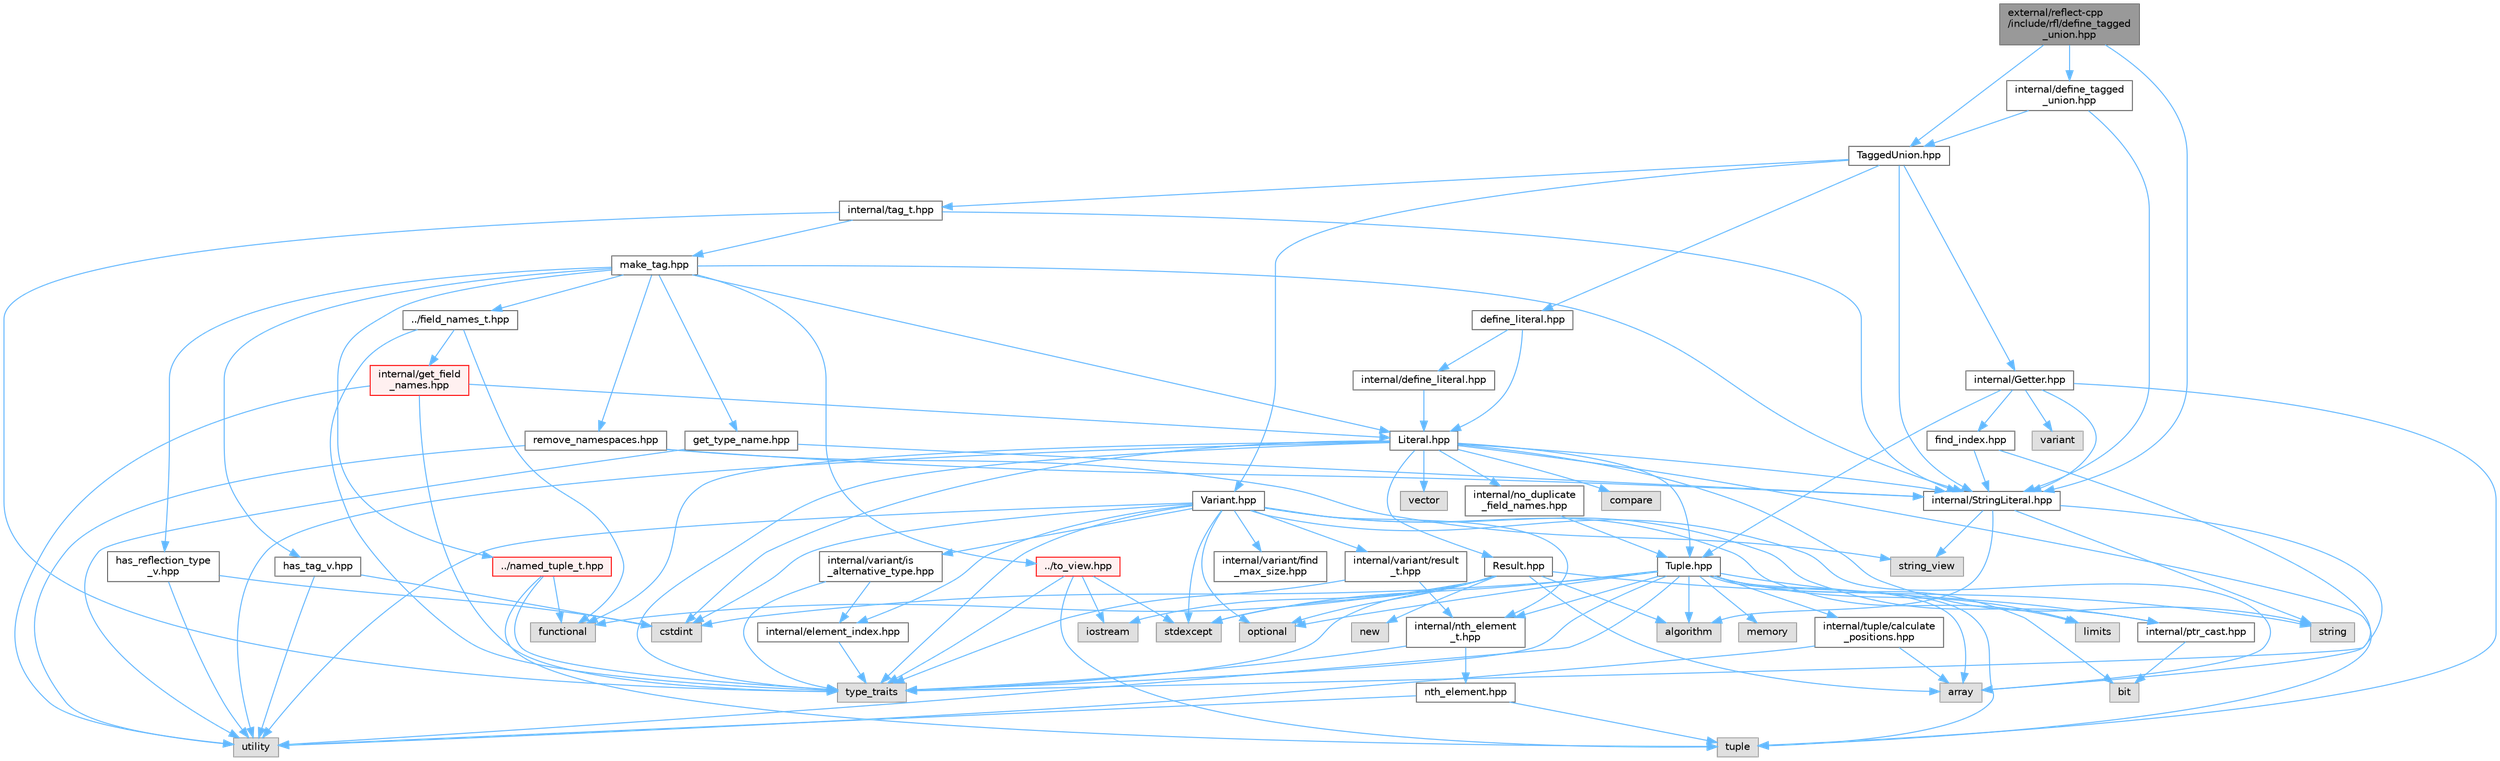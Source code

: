 digraph "external/reflect-cpp/include/rfl/define_tagged_union.hpp"
{
 // LATEX_PDF_SIZE
  bgcolor="transparent";
  edge [fontname=Helvetica,fontsize=10,labelfontname=Helvetica,labelfontsize=10];
  node [fontname=Helvetica,fontsize=10,shape=box,height=0.2,width=0.4];
  Node1 [id="Node000001",label="external/reflect-cpp\l/include/rfl/define_tagged\l_union.hpp",height=0.2,width=0.4,color="gray40", fillcolor="grey60", style="filled", fontcolor="black",tooltip=" "];
  Node1 -> Node2 [id="edge1_Node000001_Node000002",color="steelblue1",style="solid",tooltip=" "];
  Node2 [id="Node000002",label="TaggedUnion.hpp",height=0.2,width=0.4,color="grey40", fillcolor="white", style="filled",URL="$_tagged_union_8hpp.html",tooltip=" "];
  Node2 -> Node3 [id="edge2_Node000002_Node000003",color="steelblue1",style="solid",tooltip=" "];
  Node3 [id="Node000003",label="Variant.hpp",height=0.2,width=0.4,color="grey40", fillcolor="white", style="filled",URL="$_variant_8hpp.html",tooltip=" "];
  Node3 -> Node4 [id="edge3_Node000003_Node000004",color="steelblue1",style="solid",tooltip=" "];
  Node4 [id="Node000004",label="array",height=0.2,width=0.4,color="grey60", fillcolor="#E0E0E0", style="filled",tooltip=" "];
  Node3 -> Node5 [id="edge4_Node000003_Node000005",color="steelblue1",style="solid",tooltip=" "];
  Node5 [id="Node000005",label="cstdint",height=0.2,width=0.4,color="grey60", fillcolor="#E0E0E0", style="filled",tooltip=" "];
  Node3 -> Node6 [id="edge5_Node000003_Node000006",color="steelblue1",style="solid",tooltip=" "];
  Node6 [id="Node000006",label="limits",height=0.2,width=0.4,color="grey60", fillcolor="#E0E0E0", style="filled",tooltip=" "];
  Node3 -> Node7 [id="edge6_Node000003_Node000007",color="steelblue1",style="solid",tooltip=" "];
  Node7 [id="Node000007",label="optional",height=0.2,width=0.4,color="grey60", fillcolor="#E0E0E0", style="filled",tooltip=" "];
  Node3 -> Node8 [id="edge7_Node000003_Node000008",color="steelblue1",style="solid",tooltip=" "];
  Node8 [id="Node000008",label="stdexcept",height=0.2,width=0.4,color="grey60", fillcolor="#E0E0E0", style="filled",tooltip=" "];
  Node3 -> Node9 [id="edge8_Node000003_Node000009",color="steelblue1",style="solid",tooltip=" "];
  Node9 [id="Node000009",label="type_traits",height=0.2,width=0.4,color="grey60", fillcolor="#E0E0E0", style="filled",tooltip=" "];
  Node3 -> Node10 [id="edge9_Node000003_Node000010",color="steelblue1",style="solid",tooltip=" "];
  Node10 [id="Node000010",label="utility",height=0.2,width=0.4,color="grey60", fillcolor="#E0E0E0", style="filled",tooltip=" "];
  Node3 -> Node11 [id="edge10_Node000003_Node000011",color="steelblue1",style="solid",tooltip=" "];
  Node11 [id="Node000011",label="internal/element_index.hpp",height=0.2,width=0.4,color="grey40", fillcolor="white", style="filled",URL="$element__index_8hpp.html",tooltip=" "];
  Node11 -> Node9 [id="edge11_Node000011_Node000009",color="steelblue1",style="solid",tooltip=" "];
  Node3 -> Node12 [id="edge12_Node000003_Node000012",color="steelblue1",style="solid",tooltip=" "];
  Node12 [id="Node000012",label="internal/nth_element\l_t.hpp",height=0.2,width=0.4,color="grey40", fillcolor="white", style="filled",URL="$nth__element__t_8hpp.html",tooltip=" "];
  Node12 -> Node9 [id="edge13_Node000012_Node000009",color="steelblue1",style="solid",tooltip=" "];
  Node12 -> Node13 [id="edge14_Node000012_Node000013",color="steelblue1",style="solid",tooltip=" "];
  Node13 [id="Node000013",label="nth_element.hpp",height=0.2,width=0.4,color="grey40", fillcolor="white", style="filled",URL="$nth__element_8hpp.html",tooltip=" "];
  Node13 -> Node14 [id="edge15_Node000013_Node000014",color="steelblue1",style="solid",tooltip=" "];
  Node14 [id="Node000014",label="tuple",height=0.2,width=0.4,color="grey60", fillcolor="#E0E0E0", style="filled",tooltip=" "];
  Node13 -> Node10 [id="edge16_Node000013_Node000010",color="steelblue1",style="solid",tooltip=" "];
  Node3 -> Node15 [id="edge17_Node000003_Node000015",color="steelblue1",style="solid",tooltip=" "];
  Node15 [id="Node000015",label="internal/variant/find\l_max_size.hpp",height=0.2,width=0.4,color="grey40", fillcolor="white", style="filled",URL="$find__max__size_8hpp.html",tooltip=" "];
  Node3 -> Node16 [id="edge18_Node000003_Node000016",color="steelblue1",style="solid",tooltip=" "];
  Node16 [id="Node000016",label="internal/variant/is\l_alternative_type.hpp",height=0.2,width=0.4,color="grey40", fillcolor="white", style="filled",URL="$is__alternative__type_8hpp.html",tooltip=" "];
  Node16 -> Node9 [id="edge19_Node000016_Node000009",color="steelblue1",style="solid",tooltip=" "];
  Node16 -> Node11 [id="edge20_Node000016_Node000011",color="steelblue1",style="solid",tooltip=" "];
  Node3 -> Node17 [id="edge21_Node000003_Node000017",color="steelblue1",style="solid",tooltip=" "];
  Node17 [id="Node000017",label="internal/variant/result\l_t.hpp",height=0.2,width=0.4,color="grey40", fillcolor="white", style="filled",URL="$result__t_8hpp.html",tooltip=" "];
  Node17 -> Node9 [id="edge22_Node000017_Node000009",color="steelblue1",style="solid",tooltip=" "];
  Node17 -> Node12 [id="edge23_Node000017_Node000012",color="steelblue1",style="solid",tooltip=" "];
  Node3 -> Node18 [id="edge24_Node000003_Node000018",color="steelblue1",style="solid",tooltip=" "];
  Node18 [id="Node000018",label="internal/ptr_cast.hpp",height=0.2,width=0.4,color="grey40", fillcolor="white", style="filled",URL="$ptr__cast_8hpp.html",tooltip=" "];
  Node18 -> Node19 [id="edge25_Node000018_Node000019",color="steelblue1",style="solid",tooltip=" "];
  Node19 [id="Node000019",label="bit",height=0.2,width=0.4,color="grey60", fillcolor="#E0E0E0", style="filled",tooltip=" "];
  Node2 -> Node20 [id="edge26_Node000002_Node000020",color="steelblue1",style="solid",tooltip=" "];
  Node20 [id="Node000020",label="define_literal.hpp",height=0.2,width=0.4,color="grey40", fillcolor="white", style="filled",URL="$define__literal_8hpp.html",tooltip=" "];
  Node20 -> Node21 [id="edge27_Node000020_Node000021",color="steelblue1",style="solid",tooltip=" "];
  Node21 [id="Node000021",label="Literal.hpp",height=0.2,width=0.4,color="grey40", fillcolor="white", style="filled",URL="$_literal_8hpp.html",tooltip=" "];
  Node21 -> Node22 [id="edge28_Node000021_Node000022",color="steelblue1",style="solid",tooltip=" "];
  Node22 [id="Node000022",label="compare",height=0.2,width=0.4,color="grey60", fillcolor="#E0E0E0", style="filled",tooltip=" "];
  Node21 -> Node5 [id="edge29_Node000021_Node000005",color="steelblue1",style="solid",tooltip=" "];
  Node21 -> Node23 [id="edge30_Node000021_Node000023",color="steelblue1",style="solid",tooltip=" "];
  Node23 [id="Node000023",label="functional",height=0.2,width=0.4,color="grey60", fillcolor="#E0E0E0", style="filled",tooltip=" "];
  Node21 -> Node24 [id="edge31_Node000021_Node000024",color="steelblue1",style="solid",tooltip=" "];
  Node24 [id="Node000024",label="string",height=0.2,width=0.4,color="grey60", fillcolor="#E0E0E0", style="filled",tooltip=" "];
  Node21 -> Node14 [id="edge32_Node000021_Node000014",color="steelblue1",style="solid",tooltip=" "];
  Node21 -> Node9 [id="edge33_Node000021_Node000009",color="steelblue1",style="solid",tooltip=" "];
  Node21 -> Node10 [id="edge34_Node000021_Node000010",color="steelblue1",style="solid",tooltip=" "];
  Node21 -> Node25 [id="edge35_Node000021_Node000025",color="steelblue1",style="solid",tooltip=" "];
  Node25 [id="Node000025",label="vector",height=0.2,width=0.4,color="grey60", fillcolor="#E0E0E0", style="filled",tooltip=" "];
  Node21 -> Node26 [id="edge36_Node000021_Node000026",color="steelblue1",style="solid",tooltip=" "];
  Node26 [id="Node000026",label="Result.hpp",height=0.2,width=0.4,color="grey40", fillcolor="white", style="filled",URL="$_result_8hpp.html",tooltip=" "];
  Node26 -> Node27 [id="edge37_Node000026_Node000027",color="steelblue1",style="solid",tooltip=" "];
  Node27 [id="Node000027",label="algorithm",height=0.2,width=0.4,color="grey60", fillcolor="#E0E0E0", style="filled",tooltip=" "];
  Node26 -> Node4 [id="edge38_Node000026_Node000004",color="steelblue1",style="solid",tooltip=" "];
  Node26 -> Node23 [id="edge39_Node000026_Node000023",color="steelblue1",style="solid",tooltip=" "];
  Node26 -> Node28 [id="edge40_Node000026_Node000028",color="steelblue1",style="solid",tooltip=" "];
  Node28 [id="Node000028",label="iostream",height=0.2,width=0.4,color="grey60", fillcolor="#E0E0E0", style="filled",tooltip=" "];
  Node26 -> Node29 [id="edge41_Node000026_Node000029",color="steelblue1",style="solid",tooltip=" "];
  Node29 [id="Node000029",label="new",height=0.2,width=0.4,color="grey60", fillcolor="#E0E0E0", style="filled",tooltip=" "];
  Node26 -> Node7 [id="edge42_Node000026_Node000007",color="steelblue1",style="solid",tooltip=" "];
  Node26 -> Node8 [id="edge43_Node000026_Node000008",color="steelblue1",style="solid",tooltip=" "];
  Node26 -> Node24 [id="edge44_Node000026_Node000024",color="steelblue1",style="solid",tooltip=" "];
  Node26 -> Node9 [id="edge45_Node000026_Node000009",color="steelblue1",style="solid",tooltip=" "];
  Node21 -> Node30 [id="edge46_Node000021_Node000030",color="steelblue1",style="solid",tooltip=" "];
  Node30 [id="Node000030",label="Tuple.hpp",height=0.2,width=0.4,color="grey40", fillcolor="white", style="filled",URL="$_tuple_8hpp.html",tooltip=" "];
  Node30 -> Node27 [id="edge47_Node000030_Node000027",color="steelblue1",style="solid",tooltip=" "];
  Node30 -> Node4 [id="edge48_Node000030_Node000004",color="steelblue1",style="solid",tooltip=" "];
  Node30 -> Node19 [id="edge49_Node000030_Node000019",color="steelblue1",style="solid",tooltip=" "];
  Node30 -> Node5 [id="edge50_Node000030_Node000005",color="steelblue1",style="solid",tooltip=" "];
  Node30 -> Node6 [id="edge51_Node000030_Node000006",color="steelblue1",style="solid",tooltip=" "];
  Node30 -> Node31 [id="edge52_Node000030_Node000031",color="steelblue1",style="solid",tooltip=" "];
  Node31 [id="Node000031",label="memory",height=0.2,width=0.4,color="grey60", fillcolor="#E0E0E0", style="filled",tooltip=" "];
  Node30 -> Node7 [id="edge53_Node000030_Node000007",color="steelblue1",style="solid",tooltip=" "];
  Node30 -> Node8 [id="edge54_Node000030_Node000008",color="steelblue1",style="solid",tooltip=" "];
  Node30 -> Node14 [id="edge55_Node000030_Node000014",color="steelblue1",style="solid",tooltip=" "];
  Node30 -> Node9 [id="edge56_Node000030_Node000009",color="steelblue1",style="solid",tooltip=" "];
  Node30 -> Node10 [id="edge57_Node000030_Node000010",color="steelblue1",style="solid",tooltip=" "];
  Node30 -> Node12 [id="edge58_Node000030_Node000012",color="steelblue1",style="solid",tooltip=" "];
  Node30 -> Node18 [id="edge59_Node000030_Node000018",color="steelblue1",style="solid",tooltip=" "];
  Node30 -> Node32 [id="edge60_Node000030_Node000032",color="steelblue1",style="solid",tooltip=" "];
  Node32 [id="Node000032",label="internal/tuple/calculate\l_positions.hpp",height=0.2,width=0.4,color="grey40", fillcolor="white", style="filled",URL="$calculate__positions_8hpp.html",tooltip=" "];
  Node32 -> Node4 [id="edge61_Node000032_Node000004",color="steelblue1",style="solid",tooltip=" "];
  Node32 -> Node10 [id="edge62_Node000032_Node000010",color="steelblue1",style="solid",tooltip=" "];
  Node21 -> Node33 [id="edge63_Node000021_Node000033",color="steelblue1",style="solid",tooltip=" "];
  Node33 [id="Node000033",label="internal/StringLiteral.hpp",height=0.2,width=0.4,color="grey40", fillcolor="white", style="filled",URL="$_string_literal_8hpp.html",tooltip=" "];
  Node33 -> Node27 [id="edge64_Node000033_Node000027",color="steelblue1",style="solid",tooltip=" "];
  Node33 -> Node4 [id="edge65_Node000033_Node000004",color="steelblue1",style="solid",tooltip=" "];
  Node33 -> Node24 [id="edge66_Node000033_Node000024",color="steelblue1",style="solid",tooltip=" "];
  Node33 -> Node34 [id="edge67_Node000033_Node000034",color="steelblue1",style="solid",tooltip=" "];
  Node34 [id="Node000034",label="string_view",height=0.2,width=0.4,color="grey60", fillcolor="#E0E0E0", style="filled",tooltip=" "];
  Node21 -> Node35 [id="edge68_Node000021_Node000035",color="steelblue1",style="solid",tooltip=" "];
  Node35 [id="Node000035",label="internal/no_duplicate\l_field_names.hpp",height=0.2,width=0.4,color="grey40", fillcolor="white", style="filled",URL="$no__duplicate__field__names_8hpp.html",tooltip=" "];
  Node35 -> Node30 [id="edge69_Node000035_Node000030",color="steelblue1",style="solid",tooltip=" "];
  Node20 -> Node36 [id="edge70_Node000020_Node000036",color="steelblue1",style="solid",tooltip=" "];
  Node36 [id="Node000036",label="internal/define_literal.hpp",height=0.2,width=0.4,color="grey40", fillcolor="white", style="filled",URL="$internal_2define__literal_8hpp.html",tooltip=" "];
  Node36 -> Node21 [id="edge71_Node000036_Node000021",color="steelblue1",style="solid",tooltip=" "];
  Node2 -> Node37 [id="edge72_Node000002_Node000037",color="steelblue1",style="solid",tooltip=" "];
  Node37 [id="Node000037",label="internal/Getter.hpp",height=0.2,width=0.4,color="grey40", fillcolor="white", style="filled",URL="$_getter_8hpp.html",tooltip=" "];
  Node37 -> Node14 [id="edge73_Node000037_Node000014",color="steelblue1",style="solid",tooltip=" "];
  Node37 -> Node38 [id="edge74_Node000037_Node000038",color="steelblue1",style="solid",tooltip=" "];
  Node38 [id="Node000038",label="variant",height=0.2,width=0.4,color="grey60", fillcolor="#E0E0E0", style="filled",tooltip=" "];
  Node37 -> Node30 [id="edge75_Node000037_Node000030",color="steelblue1",style="solid",tooltip=" "];
  Node37 -> Node33 [id="edge76_Node000037_Node000033",color="steelblue1",style="solid",tooltip=" "];
  Node37 -> Node39 [id="edge77_Node000037_Node000039",color="steelblue1",style="solid",tooltip=" "];
  Node39 [id="Node000039",label="find_index.hpp",height=0.2,width=0.4,color="grey40", fillcolor="white", style="filled",URL="$find__index_8hpp.html",tooltip=" "];
  Node39 -> Node9 [id="edge78_Node000039_Node000009",color="steelblue1",style="solid",tooltip=" "];
  Node39 -> Node33 [id="edge79_Node000039_Node000033",color="steelblue1",style="solid",tooltip=" "];
  Node2 -> Node33 [id="edge80_Node000002_Node000033",color="steelblue1",style="solid",tooltip=" "];
  Node2 -> Node40 [id="edge81_Node000002_Node000040",color="steelblue1",style="solid",tooltip=" "];
  Node40 [id="Node000040",label="internal/tag_t.hpp",height=0.2,width=0.4,color="grey40", fillcolor="white", style="filled",URL="$tag__t_8hpp.html",tooltip=" "];
  Node40 -> Node9 [id="edge82_Node000040_Node000009",color="steelblue1",style="solid",tooltip=" "];
  Node40 -> Node33 [id="edge83_Node000040_Node000033",color="steelblue1",style="solid",tooltip=" "];
  Node40 -> Node41 [id="edge84_Node000040_Node000041",color="steelblue1",style="solid",tooltip=" "];
  Node41 [id="Node000041",label="make_tag.hpp",height=0.2,width=0.4,color="grey40", fillcolor="white", style="filled",URL="$make__tag_8hpp.html",tooltip=" "];
  Node41 -> Node21 [id="edge85_Node000041_Node000021",color="steelblue1",style="solid",tooltip=" "];
  Node41 -> Node42 [id="edge86_Node000041_Node000042",color="steelblue1",style="solid",tooltip=" "];
  Node42 [id="Node000042",label="../field_names_t.hpp",height=0.2,width=0.4,color="grey40", fillcolor="white", style="filled",URL="$field__names__t_8hpp.html",tooltip=" "];
  Node42 -> Node23 [id="edge87_Node000042_Node000023",color="steelblue1",style="solid",tooltip=" "];
  Node42 -> Node9 [id="edge88_Node000042_Node000009",color="steelblue1",style="solid",tooltip=" "];
  Node42 -> Node43 [id="edge89_Node000042_Node000043",color="steelblue1",style="solid",tooltip=" "];
  Node43 [id="Node000043",label="internal/get_field\l_names.hpp",height=0.2,width=0.4,color="red", fillcolor="#FFF0F0", style="filled",URL="$get__field__names_8hpp.html",tooltip=" "];
  Node43 -> Node9 [id="edge90_Node000043_Node000009",color="steelblue1",style="solid",tooltip=" "];
  Node43 -> Node10 [id="edge91_Node000043_Node000010",color="steelblue1",style="solid",tooltip=" "];
  Node43 -> Node21 [id="edge92_Node000043_Node000021",color="steelblue1",style="solid",tooltip=" "];
  Node41 -> Node54 [id="edge93_Node000041_Node000054",color="steelblue1",style="solid",tooltip=" "];
  Node54 [id="Node000054",label="../named_tuple_t.hpp",height=0.2,width=0.4,color="red", fillcolor="#FFF0F0", style="filled",URL="$named__tuple__t_8hpp.html",tooltip=" "];
  Node54 -> Node23 [id="edge94_Node000054_Node000023",color="steelblue1",style="solid",tooltip=" "];
  Node54 -> Node14 [id="edge95_Node000054_Node000014",color="steelblue1",style="solid",tooltip=" "];
  Node54 -> Node9 [id="edge96_Node000054_Node000009",color="steelblue1",style="solid",tooltip=" "];
  Node41 -> Node97 [id="edge97_Node000041_Node000097",color="steelblue1",style="solid",tooltip=" "];
  Node97 [id="Node000097",label="../to_view.hpp",height=0.2,width=0.4,color="red", fillcolor="#FFF0F0", style="filled",URL="$to__view_8hpp.html",tooltip=" "];
  Node97 -> Node28 [id="edge98_Node000097_Node000028",color="steelblue1",style="solid",tooltip=" "];
  Node97 -> Node8 [id="edge99_Node000097_Node000008",color="steelblue1",style="solid",tooltip=" "];
  Node97 -> Node14 [id="edge100_Node000097_Node000014",color="steelblue1",style="solid",tooltip=" "];
  Node97 -> Node9 [id="edge101_Node000097_Node000009",color="steelblue1",style="solid",tooltip=" "];
  Node41 -> Node33 [id="edge102_Node000041_Node000033",color="steelblue1",style="solid",tooltip=" "];
  Node41 -> Node98 [id="edge103_Node000041_Node000098",color="steelblue1",style="solid",tooltip=" "];
  Node98 [id="Node000098",label="get_type_name.hpp",height=0.2,width=0.4,color="grey40", fillcolor="white", style="filled",URL="$get__type__name_8hpp.html",tooltip=" "];
  Node98 -> Node10 [id="edge104_Node000098_Node000010",color="steelblue1",style="solid",tooltip=" "];
  Node98 -> Node33 [id="edge105_Node000098_Node000033",color="steelblue1",style="solid",tooltip=" "];
  Node41 -> Node99 [id="edge106_Node000041_Node000099",color="steelblue1",style="solid",tooltip=" "];
  Node99 [id="Node000099",label="has_reflection_type\l_v.hpp",height=0.2,width=0.4,color="grey40", fillcolor="white", style="filled",URL="$has__reflection__type__v_8hpp.html",tooltip=" "];
  Node99 -> Node5 [id="edge107_Node000099_Node000005",color="steelblue1",style="solid",tooltip=" "];
  Node99 -> Node10 [id="edge108_Node000099_Node000010",color="steelblue1",style="solid",tooltip=" "];
  Node41 -> Node100 [id="edge109_Node000041_Node000100",color="steelblue1",style="solid",tooltip=" "];
  Node100 [id="Node000100",label="has_tag_v.hpp",height=0.2,width=0.4,color="grey40", fillcolor="white", style="filled",URL="$has__tag__v_8hpp.html",tooltip=" "];
  Node100 -> Node5 [id="edge110_Node000100_Node000005",color="steelblue1",style="solid",tooltip=" "];
  Node100 -> Node10 [id="edge111_Node000100_Node000010",color="steelblue1",style="solid",tooltip=" "];
  Node41 -> Node101 [id="edge112_Node000041_Node000101",color="steelblue1",style="solid",tooltip=" "];
  Node101 [id="Node000101",label="remove_namespaces.hpp",height=0.2,width=0.4,color="grey40", fillcolor="white", style="filled",URL="$remove__namespaces_8hpp.html",tooltip=" "];
  Node101 -> Node34 [id="edge113_Node000101_Node000034",color="steelblue1",style="solid",tooltip=" "];
  Node101 -> Node10 [id="edge114_Node000101_Node000010",color="steelblue1",style="solid",tooltip=" "];
  Node101 -> Node33 [id="edge115_Node000101_Node000033",color="steelblue1",style="solid",tooltip=" "];
  Node1 -> Node33 [id="edge116_Node000001_Node000033",color="steelblue1",style="solid",tooltip=" "];
  Node1 -> Node102 [id="edge117_Node000001_Node000102",color="steelblue1",style="solid",tooltip=" "];
  Node102 [id="Node000102",label="internal/define_tagged\l_union.hpp",height=0.2,width=0.4,color="grey40", fillcolor="white", style="filled",URL="$internal_2define__tagged__union_8hpp.html",tooltip=" "];
  Node102 -> Node2 [id="edge118_Node000102_Node000002",color="steelblue1",style="solid",tooltip=" "];
  Node102 -> Node33 [id="edge119_Node000102_Node000033",color="steelblue1",style="solid",tooltip=" "];
}
